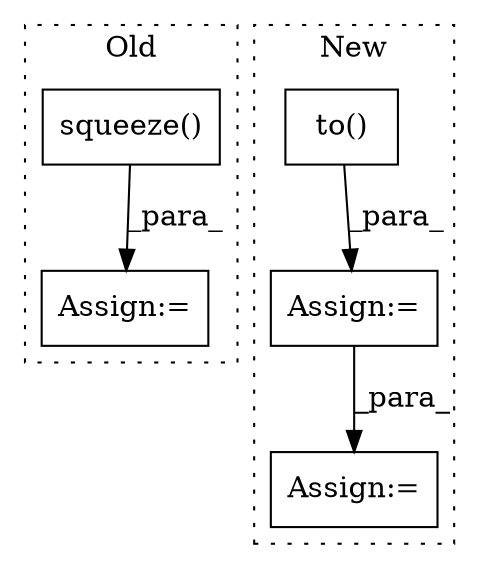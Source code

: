 digraph G {
subgraph cluster0 {
1 [label="squeeze()" a="75" s="1134,1152" l="14,1" shape="box"];
5 [label="Assign:=" a="68" s="1424" l="3" shape="box"];
label = "Old";
style="dotted";
}
subgraph cluster1 {
2 [label="to()" a="75" s="1015,1035" l="14,1" shape="box"];
3 [label="Assign:=" a="68" s="921" l="3" shape="box"];
4 [label="Assign:=" a="68" s="1535" l="4" shape="box"];
label = "New";
style="dotted";
}
1 -> 5 [label="_para_"];
2 -> 3 [label="_para_"];
3 -> 4 [label="_para_"];
}